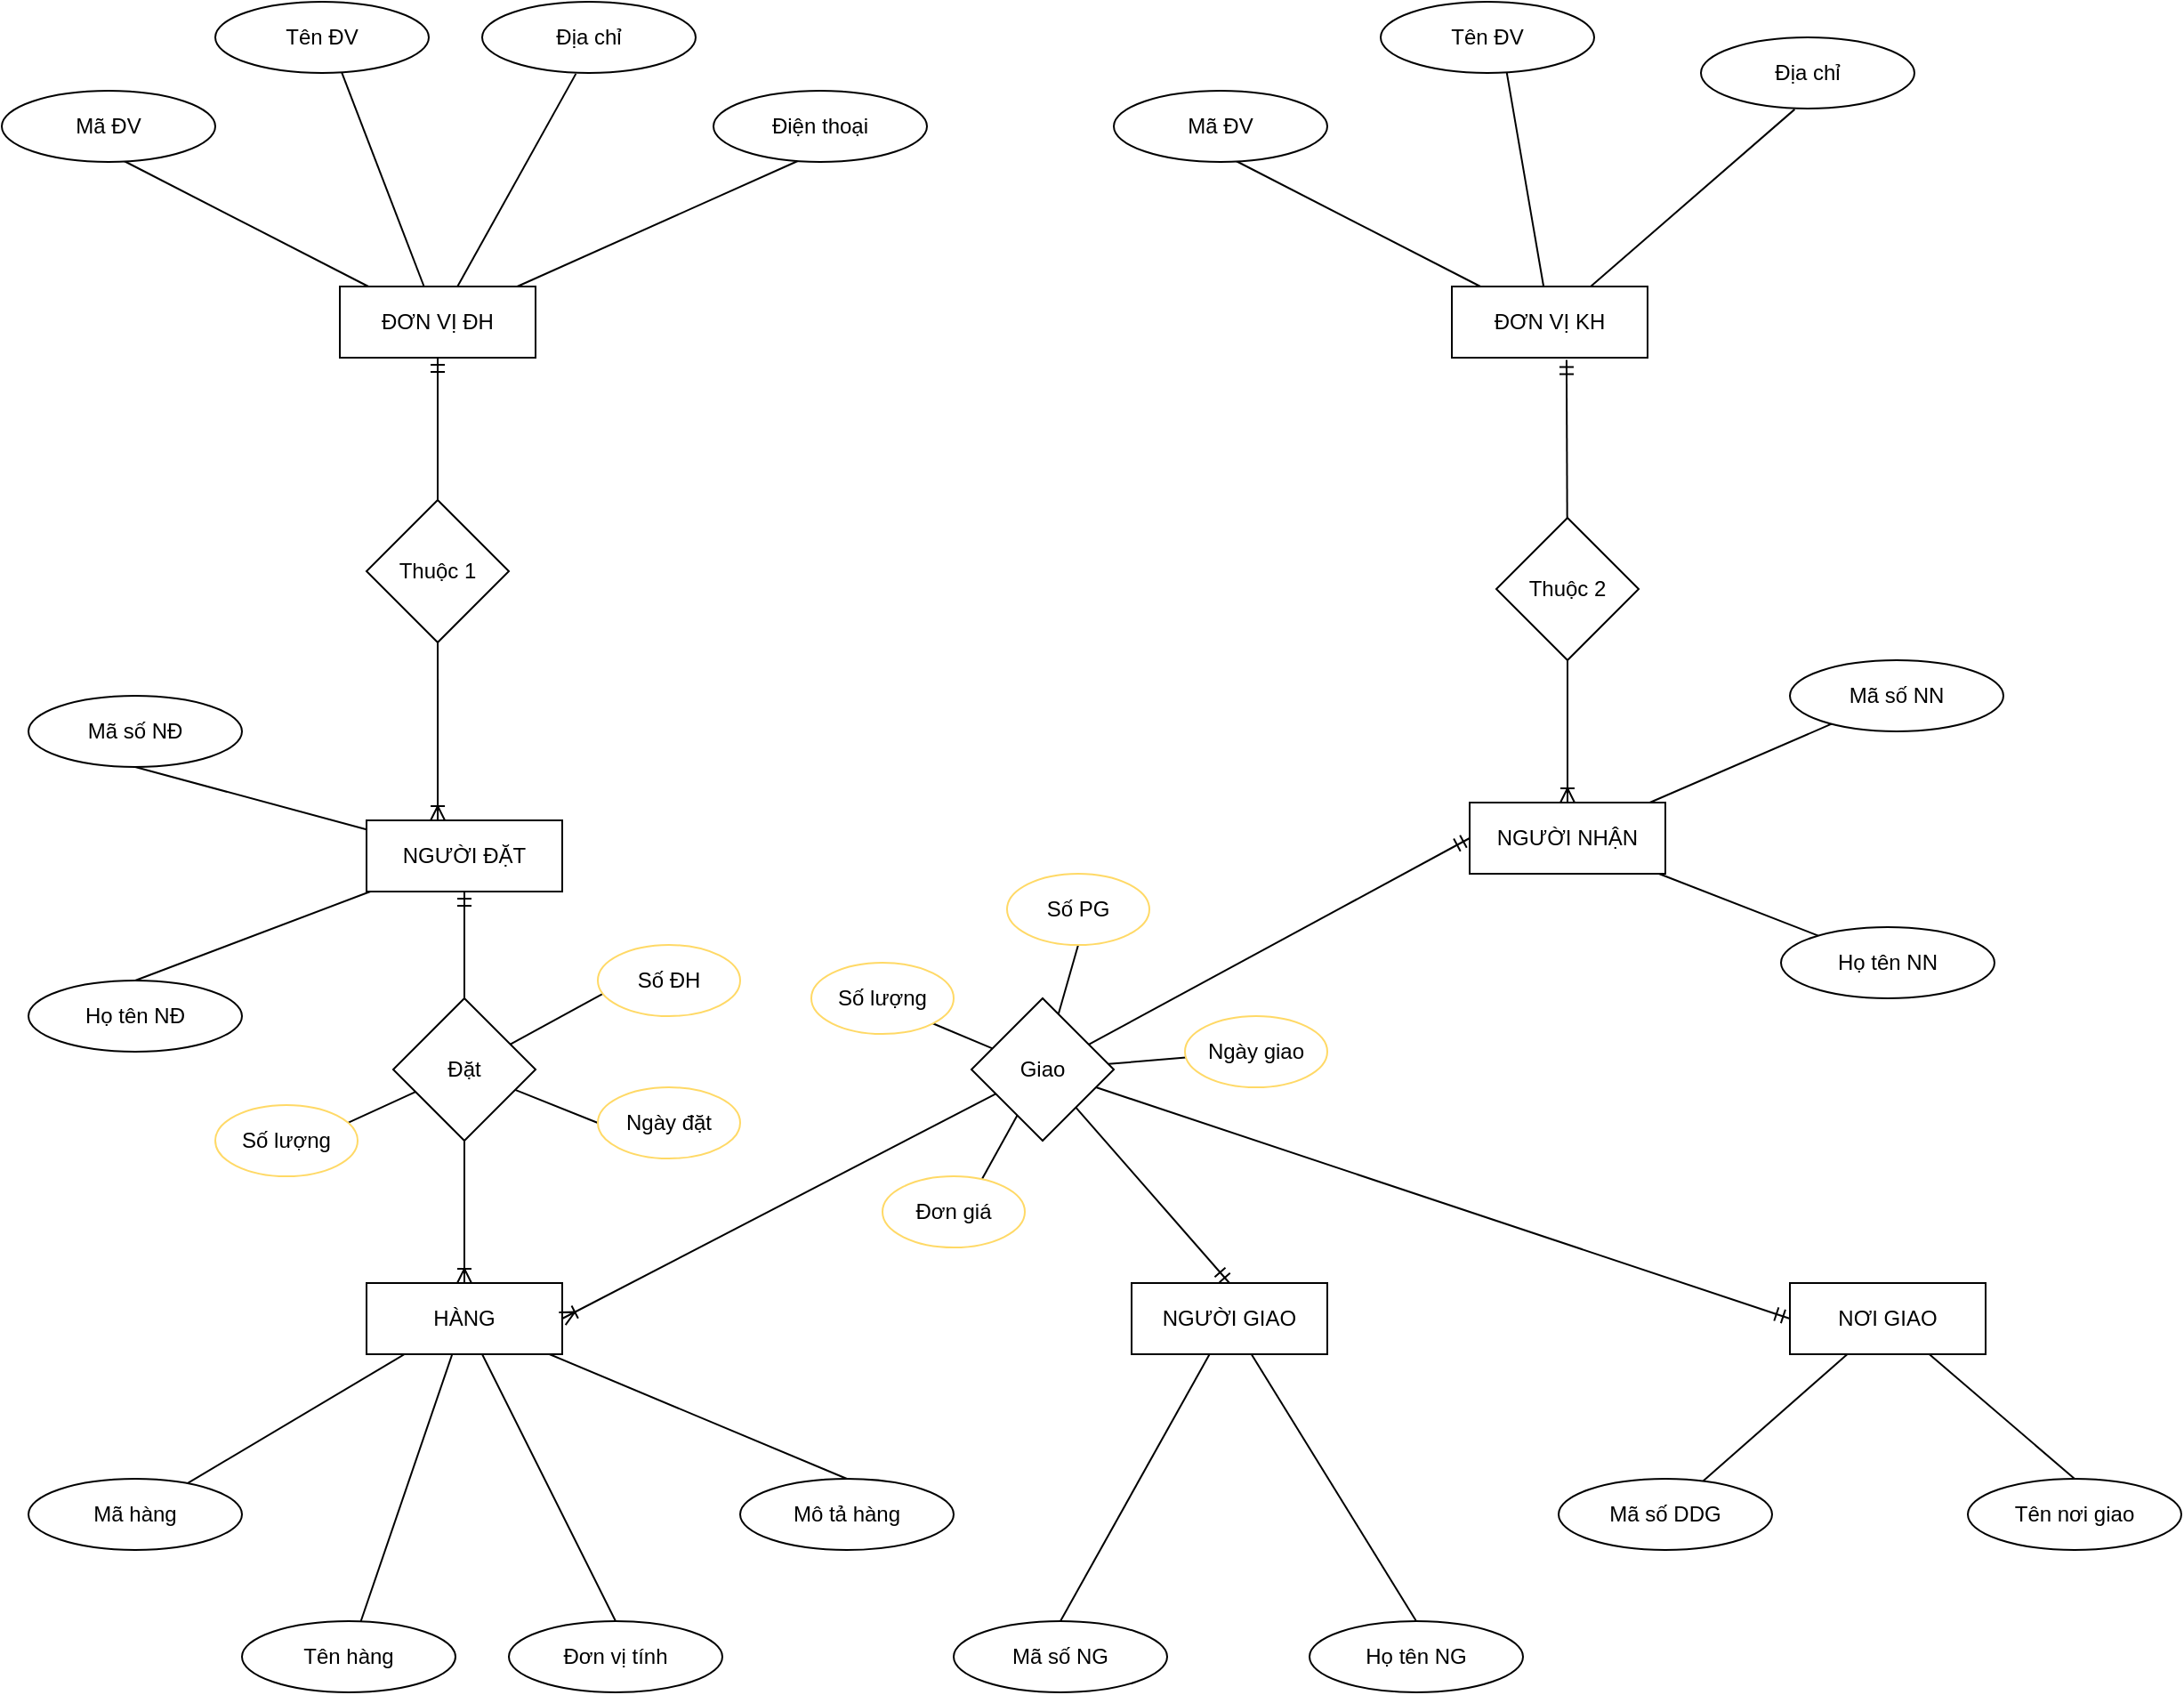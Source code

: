 <mxfile version="15.9.4" type="device"><diagram id="R2lEEEUBdFMjLlhIrx00" name="Page-1"><mxGraphModel dx="2585" dy="1385" grid="1" gridSize="10" guides="1" tooltips="1" connect="1" arrows="1" fold="1" page="1" pageScale="1" pageWidth="850" pageHeight="1100" math="0" shadow="0" extFonts="Permanent Marker^https://fonts.googleapis.com/css?family=Permanent+Marker"><root><mxCell id="0"/><mxCell id="1" parent="0"/><mxCell id="ST1QTTLxdDsoaUoNbnAc-6" style="rounded=0;orthogonalLoop=1;jettySize=auto;html=1;entryX=0.565;entryY=0.975;entryDx=0;entryDy=0;entryPerimeter=0;endArrow=none;endFill=0;" edge="1" parent="1" source="ST1QTTLxdDsoaUoNbnAc-1" target="ST1QTTLxdDsoaUoNbnAc-2"><mxGeometry relative="1" as="geometry"/></mxCell><mxCell id="ST1QTTLxdDsoaUoNbnAc-7" style="edgeStyle=none;rounded=0;orthogonalLoop=1;jettySize=auto;html=1;entryX=0.589;entryY=0.968;entryDx=0;entryDy=0;entryPerimeter=0;endArrow=none;endFill=0;" edge="1" parent="1" source="ST1QTTLxdDsoaUoNbnAc-1" target="ST1QTTLxdDsoaUoNbnAc-3"><mxGeometry relative="1" as="geometry"/></mxCell><mxCell id="ST1QTTLxdDsoaUoNbnAc-8" style="edgeStyle=none;rounded=0;orthogonalLoop=1;jettySize=auto;html=1;entryX=0.439;entryY=1.011;entryDx=0;entryDy=0;entryPerimeter=0;endArrow=none;endFill=0;" edge="1" parent="1" source="ST1QTTLxdDsoaUoNbnAc-1" target="ST1QTTLxdDsoaUoNbnAc-4"><mxGeometry relative="1" as="geometry"/></mxCell><mxCell id="ST1QTTLxdDsoaUoNbnAc-9" style="edgeStyle=none;rounded=0;orthogonalLoop=1;jettySize=auto;html=1;entryX=0.404;entryY=0.975;entryDx=0;entryDy=0;entryPerimeter=0;endArrow=none;endFill=0;" edge="1" parent="1" source="ST1QTTLxdDsoaUoNbnAc-1" target="ST1QTTLxdDsoaUoNbnAc-5"><mxGeometry relative="1" as="geometry"/></mxCell><mxCell id="ST1QTTLxdDsoaUoNbnAc-1" value="ĐƠN VỊ ĐH" style="rounded=0;whiteSpace=wrap;html=1;" vertex="1" parent="1"><mxGeometry x="205" y="230" width="110" height="40" as="geometry"/></mxCell><mxCell id="ST1QTTLxdDsoaUoNbnAc-2" value="Mã ĐV" style="ellipse;whiteSpace=wrap;html=1;" vertex="1" parent="1"><mxGeometry x="15" y="120" width="120" height="40" as="geometry"/></mxCell><mxCell id="ST1QTTLxdDsoaUoNbnAc-3" value="Tên ĐV" style="ellipse;whiteSpace=wrap;html=1;" vertex="1" parent="1"><mxGeometry x="135" y="70" width="120" height="40" as="geometry"/></mxCell><mxCell id="ST1QTTLxdDsoaUoNbnAc-4" value="Địa chỉ" style="ellipse;whiteSpace=wrap;html=1;" vertex="1" parent="1"><mxGeometry x="285" y="70" width="120" height="40" as="geometry"/></mxCell><mxCell id="ST1QTTLxdDsoaUoNbnAc-5" value="Điện thoại" style="ellipse;whiteSpace=wrap;html=1;" vertex="1" parent="1"><mxGeometry x="415" y="120" width="120" height="40" as="geometry"/></mxCell><mxCell id="ST1QTTLxdDsoaUoNbnAc-10" style="rounded=0;orthogonalLoop=1;jettySize=auto;html=1;entryX=0.565;entryY=0.975;entryDx=0;entryDy=0;entryPerimeter=0;endArrow=none;endFill=0;" edge="1" parent="1" source="ST1QTTLxdDsoaUoNbnAc-14" target="ST1QTTLxdDsoaUoNbnAc-15"><mxGeometry relative="1" as="geometry"/></mxCell><mxCell id="ST1QTTLxdDsoaUoNbnAc-11" style="edgeStyle=none;rounded=0;orthogonalLoop=1;jettySize=auto;html=1;entryX=0.589;entryY=0.968;entryDx=0;entryDy=0;entryPerimeter=0;endArrow=none;endFill=0;" edge="1" parent="1" source="ST1QTTLxdDsoaUoNbnAc-14" target="ST1QTTLxdDsoaUoNbnAc-16"><mxGeometry relative="1" as="geometry"/></mxCell><mxCell id="ST1QTTLxdDsoaUoNbnAc-12" style="edgeStyle=none;rounded=0;orthogonalLoop=1;jettySize=auto;html=1;entryX=0.439;entryY=1.011;entryDx=0;entryDy=0;entryPerimeter=0;endArrow=none;endFill=0;" edge="1" parent="1" source="ST1QTTLxdDsoaUoNbnAc-14" target="ST1QTTLxdDsoaUoNbnAc-17"><mxGeometry relative="1" as="geometry"/></mxCell><mxCell id="ST1QTTLxdDsoaUoNbnAc-14" value="ĐƠN VỊ KH" style="rounded=0;whiteSpace=wrap;html=1;" vertex="1" parent="1"><mxGeometry x="830" y="230" width="110" height="40" as="geometry"/></mxCell><mxCell id="ST1QTTLxdDsoaUoNbnAc-15" value="Mã ĐV" style="ellipse;whiteSpace=wrap;html=1;" vertex="1" parent="1"><mxGeometry x="640" y="120" width="120" height="40" as="geometry"/></mxCell><mxCell id="ST1QTTLxdDsoaUoNbnAc-16" value="Tên ĐV" style="ellipse;whiteSpace=wrap;html=1;" vertex="1" parent="1"><mxGeometry x="790" y="70" width="120" height="40" as="geometry"/></mxCell><mxCell id="ST1QTTLxdDsoaUoNbnAc-17" value="Địa chỉ" style="ellipse;whiteSpace=wrap;html=1;" vertex="1" parent="1"><mxGeometry x="970" y="90" width="120" height="40" as="geometry"/></mxCell><mxCell id="ST1QTTLxdDsoaUoNbnAc-24" style="edgeStyle=none;rounded=0;orthogonalLoop=1;jettySize=auto;html=1;endArrow=none;endFill=0;" edge="1" parent="1" source="ST1QTTLxdDsoaUoNbnAc-19" target="ST1QTTLxdDsoaUoNbnAc-20"><mxGeometry relative="1" as="geometry"/></mxCell><mxCell id="ST1QTTLxdDsoaUoNbnAc-25" style="edgeStyle=none;rounded=0;orthogonalLoop=1;jettySize=auto;html=1;endArrow=none;endFill=0;" edge="1" parent="1" source="ST1QTTLxdDsoaUoNbnAc-19" target="ST1QTTLxdDsoaUoNbnAc-21"><mxGeometry relative="1" as="geometry"/></mxCell><mxCell id="ST1QTTLxdDsoaUoNbnAc-26" style="edgeStyle=none;rounded=0;orthogonalLoop=1;jettySize=auto;html=1;entryX=0.5;entryY=0;entryDx=0;entryDy=0;endArrow=none;endFill=0;" edge="1" parent="1" source="ST1QTTLxdDsoaUoNbnAc-19" target="ST1QTTLxdDsoaUoNbnAc-22"><mxGeometry relative="1" as="geometry"/></mxCell><mxCell id="ST1QTTLxdDsoaUoNbnAc-27" style="edgeStyle=none;rounded=0;orthogonalLoop=1;jettySize=auto;html=1;entryX=0.5;entryY=0;entryDx=0;entryDy=0;endArrow=none;endFill=0;" edge="1" parent="1" source="ST1QTTLxdDsoaUoNbnAc-19" target="ST1QTTLxdDsoaUoNbnAc-23"><mxGeometry relative="1" as="geometry"/></mxCell><mxCell id="ST1QTTLxdDsoaUoNbnAc-19" value="HÀNG" style="rounded=0;whiteSpace=wrap;html=1;" vertex="1" parent="1"><mxGeometry x="220" y="790" width="110" height="40" as="geometry"/></mxCell><mxCell id="ST1QTTLxdDsoaUoNbnAc-20" value="Mã hàng" style="ellipse;whiteSpace=wrap;html=1;" vertex="1" parent="1"><mxGeometry x="30" y="900" width="120" height="40" as="geometry"/></mxCell><mxCell id="ST1QTTLxdDsoaUoNbnAc-21" value="Tên hàng" style="ellipse;whiteSpace=wrap;html=1;" vertex="1" parent="1"><mxGeometry x="150" y="980" width="120" height="40" as="geometry"/></mxCell><mxCell id="ST1QTTLxdDsoaUoNbnAc-22" value="Đơn vị tính" style="ellipse;whiteSpace=wrap;html=1;" vertex="1" parent="1"><mxGeometry x="300" y="980" width="120" height="40" as="geometry"/></mxCell><mxCell id="ST1QTTLxdDsoaUoNbnAc-23" value="Mô tả hàng" style="ellipse;whiteSpace=wrap;html=1;" vertex="1" parent="1"><mxGeometry x="430" y="900" width="120" height="40" as="geometry"/></mxCell><mxCell id="ST1QTTLxdDsoaUoNbnAc-31" style="edgeStyle=none;rounded=0;orthogonalLoop=1;jettySize=auto;html=1;entryX=0.5;entryY=1;entryDx=0;entryDy=0;endArrow=none;endFill=0;" edge="1" parent="1" source="ST1QTTLxdDsoaUoNbnAc-28" target="ST1QTTLxdDsoaUoNbnAc-29"><mxGeometry relative="1" as="geometry"/></mxCell><mxCell id="ST1QTTLxdDsoaUoNbnAc-32" style="edgeStyle=none;rounded=0;orthogonalLoop=1;jettySize=auto;html=1;entryX=0.5;entryY=0;entryDx=0;entryDy=0;endArrow=none;endFill=0;" edge="1" parent="1" source="ST1QTTLxdDsoaUoNbnAc-28" target="ST1QTTLxdDsoaUoNbnAc-30"><mxGeometry relative="1" as="geometry"/></mxCell><mxCell id="ST1QTTLxdDsoaUoNbnAc-28" value="NGƯỜI ĐẶT" style="rounded=0;whiteSpace=wrap;html=1;" vertex="1" parent="1"><mxGeometry x="220" y="530" width="110" height="40" as="geometry"/></mxCell><mxCell id="ST1QTTLxdDsoaUoNbnAc-29" value="Mã số NĐ" style="ellipse;whiteSpace=wrap;html=1;" vertex="1" parent="1"><mxGeometry x="30" y="460" width="120" height="40" as="geometry"/></mxCell><mxCell id="ST1QTTLxdDsoaUoNbnAc-30" value="Họ tên NĐ" style="ellipse;whiteSpace=wrap;html=1;" vertex="1" parent="1"><mxGeometry x="30" y="620" width="120" height="40" as="geometry"/></mxCell><mxCell id="ST1QTTLxdDsoaUoNbnAc-36" style="edgeStyle=none;rounded=0;orthogonalLoop=1;jettySize=auto;html=1;endArrow=none;endFill=0;" edge="1" parent="1" source="ST1QTTLxdDsoaUoNbnAc-33" target="ST1QTTLxdDsoaUoNbnAc-34"><mxGeometry relative="1" as="geometry"/></mxCell><mxCell id="ST1QTTLxdDsoaUoNbnAc-37" style="edgeStyle=none;rounded=0;orthogonalLoop=1;jettySize=auto;html=1;entryX=0.5;entryY=0;entryDx=0;entryDy=0;endArrow=none;endFill=0;" edge="1" parent="1" source="ST1QTTLxdDsoaUoNbnAc-33" target="ST1QTTLxdDsoaUoNbnAc-35"><mxGeometry relative="1" as="geometry"/></mxCell><mxCell id="ST1QTTLxdDsoaUoNbnAc-33" value="NƠI GIAO" style="rounded=0;whiteSpace=wrap;html=1;" vertex="1" parent="1"><mxGeometry x="1020" y="790" width="110" height="40" as="geometry"/></mxCell><mxCell id="ST1QTTLxdDsoaUoNbnAc-34" value="Mã số DDG" style="ellipse;whiteSpace=wrap;html=1;" vertex="1" parent="1"><mxGeometry x="890" y="900" width="120" height="40" as="geometry"/></mxCell><mxCell id="ST1QTTLxdDsoaUoNbnAc-35" value="Tên nơi giao" style="ellipse;whiteSpace=wrap;html=1;" vertex="1" parent="1"><mxGeometry x="1120" y="900" width="120" height="40" as="geometry"/></mxCell><mxCell id="ST1QTTLxdDsoaUoNbnAc-41" style="edgeStyle=none;rounded=0;orthogonalLoop=1;jettySize=auto;html=1;endArrow=none;endFill=0;" edge="1" parent="1" source="ST1QTTLxdDsoaUoNbnAc-38" target="ST1QTTLxdDsoaUoNbnAc-39"><mxGeometry relative="1" as="geometry"/></mxCell><mxCell id="ST1QTTLxdDsoaUoNbnAc-42" style="edgeStyle=none;rounded=0;orthogonalLoop=1;jettySize=auto;html=1;endArrow=none;endFill=0;" edge="1" parent="1" source="ST1QTTLxdDsoaUoNbnAc-38" target="ST1QTTLxdDsoaUoNbnAc-40"><mxGeometry relative="1" as="geometry"/></mxCell><mxCell id="ST1QTTLxdDsoaUoNbnAc-38" value="NGƯỜI NHẬN" style="rounded=0;whiteSpace=wrap;html=1;" vertex="1" parent="1"><mxGeometry x="840" y="520" width="110" height="40" as="geometry"/></mxCell><mxCell id="ST1QTTLxdDsoaUoNbnAc-39" value="Mã số NN" style="ellipse;whiteSpace=wrap;html=1;" vertex="1" parent="1"><mxGeometry x="1020" y="440" width="120" height="40" as="geometry"/></mxCell><mxCell id="ST1QTTLxdDsoaUoNbnAc-40" value="Họ tên NN" style="ellipse;whiteSpace=wrap;html=1;" vertex="1" parent="1"><mxGeometry x="1015" y="590" width="120" height="40" as="geometry"/></mxCell><mxCell id="ST1QTTLxdDsoaUoNbnAc-46" style="edgeStyle=none;rounded=0;orthogonalLoop=1;jettySize=auto;html=1;entryX=0.5;entryY=0;entryDx=0;entryDy=0;endArrow=none;endFill=0;" edge="1" parent="1" source="ST1QTTLxdDsoaUoNbnAc-43" target="ST1QTTLxdDsoaUoNbnAc-44"><mxGeometry relative="1" as="geometry"/></mxCell><mxCell id="ST1QTTLxdDsoaUoNbnAc-47" style="edgeStyle=none;rounded=0;orthogonalLoop=1;jettySize=auto;html=1;entryX=0.5;entryY=0;entryDx=0;entryDy=0;endArrow=none;endFill=0;" edge="1" parent="1" source="ST1QTTLxdDsoaUoNbnAc-43" target="ST1QTTLxdDsoaUoNbnAc-45"><mxGeometry relative="1" as="geometry"/></mxCell><mxCell id="ST1QTTLxdDsoaUoNbnAc-43" value="NGƯỜI GIAO" style="rounded=0;whiteSpace=wrap;html=1;" vertex="1" parent="1"><mxGeometry x="650" y="790" width="110" height="40" as="geometry"/></mxCell><mxCell id="ST1QTTLxdDsoaUoNbnAc-44" value="Mã số NG" style="ellipse;whiteSpace=wrap;html=1;" vertex="1" parent="1"><mxGeometry x="550" y="980" width="120" height="40" as="geometry"/></mxCell><mxCell id="ST1QTTLxdDsoaUoNbnAc-45" value="Họ tên NG" style="ellipse;whiteSpace=wrap;html=1;" vertex="1" parent="1"><mxGeometry x="750" y="980" width="120" height="40" as="geometry"/></mxCell><mxCell id="ST1QTTLxdDsoaUoNbnAc-49" style="edgeStyle=none;rounded=0;orthogonalLoop=1;jettySize=auto;html=1;entryX=0.5;entryY=1;entryDx=0;entryDy=0;endArrow=ERmandOne;endFill=0;" edge="1" parent="1" source="ST1QTTLxdDsoaUoNbnAc-48" target="ST1QTTLxdDsoaUoNbnAc-1"><mxGeometry relative="1" as="geometry"/></mxCell><mxCell id="ST1QTTLxdDsoaUoNbnAc-51" style="edgeStyle=none;rounded=0;orthogonalLoop=1;jettySize=auto;html=1;entryX=0.364;entryY=0;entryDx=0;entryDy=0;entryPerimeter=0;endArrow=ERoneToMany;endFill=0;" edge="1" parent="1" source="ST1QTTLxdDsoaUoNbnAc-48" target="ST1QTTLxdDsoaUoNbnAc-28"><mxGeometry relative="1" as="geometry"/></mxCell><mxCell id="ST1QTTLxdDsoaUoNbnAc-48" value="Thuộc 1" style="rhombus;whiteSpace=wrap;html=1;" vertex="1" parent="1"><mxGeometry x="220" y="350" width="80" height="80" as="geometry"/></mxCell><mxCell id="ST1QTTLxdDsoaUoNbnAc-55" style="edgeStyle=none;rounded=0;orthogonalLoop=1;jettySize=auto;html=1;entryX=0.586;entryY=1.032;entryDx=0;entryDy=0;entryPerimeter=0;endArrow=ERmandOne;endFill=0;" edge="1" parent="1" source="ST1QTTLxdDsoaUoNbnAc-52" target="ST1QTTLxdDsoaUoNbnAc-14"><mxGeometry relative="1" as="geometry"/></mxCell><mxCell id="ST1QTTLxdDsoaUoNbnAc-56" style="edgeStyle=none;rounded=0;orthogonalLoop=1;jettySize=auto;html=1;entryX=0.5;entryY=0;entryDx=0;entryDy=0;endArrow=ERoneToMany;endFill=0;" edge="1" parent="1" source="ST1QTTLxdDsoaUoNbnAc-52" target="ST1QTTLxdDsoaUoNbnAc-38"><mxGeometry relative="1" as="geometry"/></mxCell><mxCell id="ST1QTTLxdDsoaUoNbnAc-52" value="Thuộc 2" style="rhombus;whiteSpace=wrap;html=1;" vertex="1" parent="1"><mxGeometry x="855" y="360" width="80" height="80" as="geometry"/></mxCell><mxCell id="ST1QTTLxdDsoaUoNbnAc-58" style="edgeStyle=none;rounded=0;orthogonalLoop=1;jettySize=auto;html=1;entryX=0.5;entryY=1;entryDx=0;entryDy=0;endArrow=ERmandOne;endFill=0;" edge="1" parent="1" source="ST1QTTLxdDsoaUoNbnAc-57" target="ST1QTTLxdDsoaUoNbnAc-28"><mxGeometry relative="1" as="geometry"/></mxCell><mxCell id="ST1QTTLxdDsoaUoNbnAc-59" style="edgeStyle=none;rounded=0;orthogonalLoop=1;jettySize=auto;html=1;endArrow=ERoneToMany;endFill=0;" edge="1" parent="1" source="ST1QTTLxdDsoaUoNbnAc-57" target="ST1QTTLxdDsoaUoNbnAc-19"><mxGeometry relative="1" as="geometry"/></mxCell><mxCell id="ST1QTTLxdDsoaUoNbnAc-68" style="edgeStyle=none;rounded=0;orthogonalLoop=1;jettySize=auto;html=1;entryX=0.936;entryY=0.246;entryDx=0;entryDy=0;endArrow=none;endFill=0;entryPerimeter=0;" edge="1" parent="1" source="ST1QTTLxdDsoaUoNbnAc-57" target="ST1QTTLxdDsoaUoNbnAc-67"><mxGeometry relative="1" as="geometry"/></mxCell><mxCell id="ST1QTTLxdDsoaUoNbnAc-71" style="edgeStyle=none;rounded=0;orthogonalLoop=1;jettySize=auto;html=1;entryX=0;entryY=0.5;entryDx=0;entryDy=0;endArrow=none;endFill=0;" edge="1" parent="1" source="ST1QTTLxdDsoaUoNbnAc-57" target="ST1QTTLxdDsoaUoNbnAc-66"><mxGeometry relative="1" as="geometry"/></mxCell><mxCell id="ST1QTTLxdDsoaUoNbnAc-72" style="edgeStyle=none;rounded=0;orthogonalLoop=1;jettySize=auto;html=1;entryX=0.044;entryY=0.678;entryDx=0;entryDy=0;entryPerimeter=0;endArrow=none;endFill=0;" edge="1" parent="1" source="ST1QTTLxdDsoaUoNbnAc-57" target="ST1QTTLxdDsoaUoNbnAc-65"><mxGeometry relative="1" as="geometry"/></mxCell><mxCell id="ST1QTTLxdDsoaUoNbnAc-57" value="Đặt" style="rhombus;whiteSpace=wrap;html=1;" vertex="1" parent="1"><mxGeometry x="235" y="630" width="80" height="80" as="geometry"/></mxCell><mxCell id="ST1QTTLxdDsoaUoNbnAc-61" style="edgeStyle=none;rounded=0;orthogonalLoop=1;jettySize=auto;html=1;entryX=0;entryY=0.5;entryDx=0;entryDy=0;endArrow=ERmandOne;endFill=0;" edge="1" parent="1" source="ST1QTTLxdDsoaUoNbnAc-60" target="ST1QTTLxdDsoaUoNbnAc-38"><mxGeometry relative="1" as="geometry"/></mxCell><mxCell id="ST1QTTLxdDsoaUoNbnAc-62" style="edgeStyle=none;rounded=0;orthogonalLoop=1;jettySize=auto;html=1;endArrow=ERoneToMany;endFill=0;entryX=1;entryY=0.5;entryDx=0;entryDy=0;" edge="1" parent="1" source="ST1QTTLxdDsoaUoNbnAc-60" target="ST1QTTLxdDsoaUoNbnAc-19"><mxGeometry relative="1" as="geometry"><mxPoint x="340" y="810" as="targetPoint"/></mxGeometry></mxCell><mxCell id="ST1QTTLxdDsoaUoNbnAc-63" style="edgeStyle=none;rounded=0;orthogonalLoop=1;jettySize=auto;html=1;entryX=0.5;entryY=0;entryDx=0;entryDy=0;endArrow=ERmandOne;endFill=0;" edge="1" parent="1" source="ST1QTTLxdDsoaUoNbnAc-60" target="ST1QTTLxdDsoaUoNbnAc-43"><mxGeometry relative="1" as="geometry"/></mxCell><mxCell id="ST1QTTLxdDsoaUoNbnAc-64" style="edgeStyle=none;rounded=0;orthogonalLoop=1;jettySize=auto;html=1;endArrow=ERmandOne;endFill=0;entryX=0;entryY=0.5;entryDx=0;entryDy=0;" edge="1" parent="1" source="ST1QTTLxdDsoaUoNbnAc-60" target="ST1QTTLxdDsoaUoNbnAc-33"><mxGeometry relative="1" as="geometry"><mxPoint x="1070" y="790" as="targetPoint"/></mxGeometry></mxCell><mxCell id="ST1QTTLxdDsoaUoNbnAc-77" style="edgeStyle=none;rounded=0;orthogonalLoop=1;jettySize=auto;html=1;entryX=1;entryY=1;entryDx=0;entryDy=0;endArrow=none;endFill=0;" edge="1" parent="1" source="ST1QTTLxdDsoaUoNbnAc-60" target="ST1QTTLxdDsoaUoNbnAc-75"><mxGeometry relative="1" as="geometry"/></mxCell><mxCell id="ST1QTTLxdDsoaUoNbnAc-78" style="edgeStyle=none;rounded=0;orthogonalLoop=1;jettySize=auto;html=1;entryX=0.5;entryY=1;entryDx=0;entryDy=0;endArrow=none;endFill=0;" edge="1" parent="1" source="ST1QTTLxdDsoaUoNbnAc-60" target="ST1QTTLxdDsoaUoNbnAc-73"><mxGeometry relative="1" as="geometry"/></mxCell><mxCell id="ST1QTTLxdDsoaUoNbnAc-79" style="edgeStyle=none;rounded=0;orthogonalLoop=1;jettySize=auto;html=1;endArrow=none;endFill=0;" edge="1" parent="1" source="ST1QTTLxdDsoaUoNbnAc-60" target="ST1QTTLxdDsoaUoNbnAc-74"><mxGeometry relative="1" as="geometry"/></mxCell><mxCell id="ST1QTTLxdDsoaUoNbnAc-80" style="edgeStyle=none;rounded=0;orthogonalLoop=1;jettySize=auto;html=1;entryX=0.698;entryY=0.045;entryDx=0;entryDy=0;entryPerimeter=0;endArrow=none;endFill=0;" edge="1" parent="1" source="ST1QTTLxdDsoaUoNbnAc-60" target="ST1QTTLxdDsoaUoNbnAc-76"><mxGeometry relative="1" as="geometry"/></mxCell><mxCell id="ST1QTTLxdDsoaUoNbnAc-60" value="Giao" style="rhombus;whiteSpace=wrap;html=1;" vertex="1" parent="1"><mxGeometry x="560" y="630" width="80" height="80" as="geometry"/></mxCell><mxCell id="ST1QTTLxdDsoaUoNbnAc-65" value="Số ĐH" style="ellipse;whiteSpace=wrap;html=1;strokeColor=#FFD966;" vertex="1" parent="1"><mxGeometry x="350" y="600" width="80" height="40" as="geometry"/></mxCell><mxCell id="ST1QTTLxdDsoaUoNbnAc-66" value="Ngày đặt" style="ellipse;whiteSpace=wrap;html=1;strokeColor=#FFD966;" vertex="1" parent="1"><mxGeometry x="350" y="680" width="80" height="40" as="geometry"/></mxCell><mxCell id="ST1QTTLxdDsoaUoNbnAc-67" value="Số lượng" style="ellipse;whiteSpace=wrap;html=1;strokeColor=#FFD966;" vertex="1" parent="1"><mxGeometry x="135" y="690" width="80" height="40" as="geometry"/></mxCell><mxCell id="ST1QTTLxdDsoaUoNbnAc-73" value="Số PG" style="ellipse;whiteSpace=wrap;html=1;strokeColor=#FFD966;" vertex="1" parent="1"><mxGeometry x="580" y="560" width="80" height="40" as="geometry"/></mxCell><mxCell id="ST1QTTLxdDsoaUoNbnAc-74" value="Ngày giao" style="ellipse;whiteSpace=wrap;html=1;strokeColor=#FFD966;" vertex="1" parent="1"><mxGeometry x="680" y="640" width="80" height="40" as="geometry"/></mxCell><mxCell id="ST1QTTLxdDsoaUoNbnAc-75" value="Số lượng" style="ellipse;whiteSpace=wrap;html=1;strokeColor=#FFD966;" vertex="1" parent="1"><mxGeometry x="470" y="610" width="80" height="40" as="geometry"/></mxCell><mxCell id="ST1QTTLxdDsoaUoNbnAc-76" value="Đơn giá" style="ellipse;whiteSpace=wrap;html=1;strokeColor=#FFD966;" vertex="1" parent="1"><mxGeometry x="510" y="730" width="80" height="40" as="geometry"/></mxCell></root></mxGraphModel></diagram></mxfile>